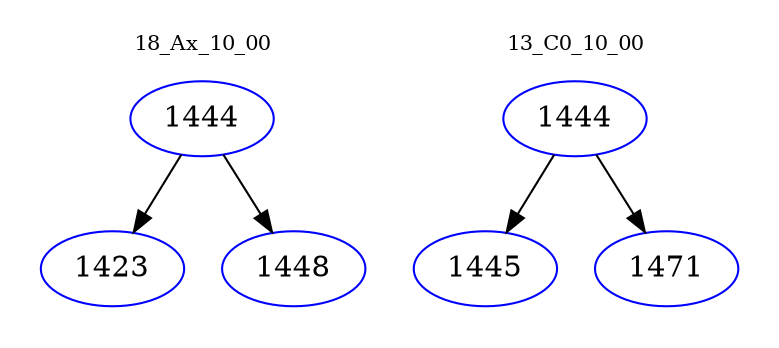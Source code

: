 digraph{
subgraph cluster_0 {
color = white
label = "18_Ax_10_00";
fontsize=10;
T0_1444 [label="1444", color="blue"]
T0_1444 -> T0_1423 [color="black"]
T0_1423 [label="1423", color="blue"]
T0_1444 -> T0_1448 [color="black"]
T0_1448 [label="1448", color="blue"]
}
subgraph cluster_1 {
color = white
label = "13_C0_10_00";
fontsize=10;
T1_1444 [label="1444", color="blue"]
T1_1444 -> T1_1445 [color="black"]
T1_1445 [label="1445", color="blue"]
T1_1444 -> T1_1471 [color="black"]
T1_1471 [label="1471", color="blue"]
}
}

